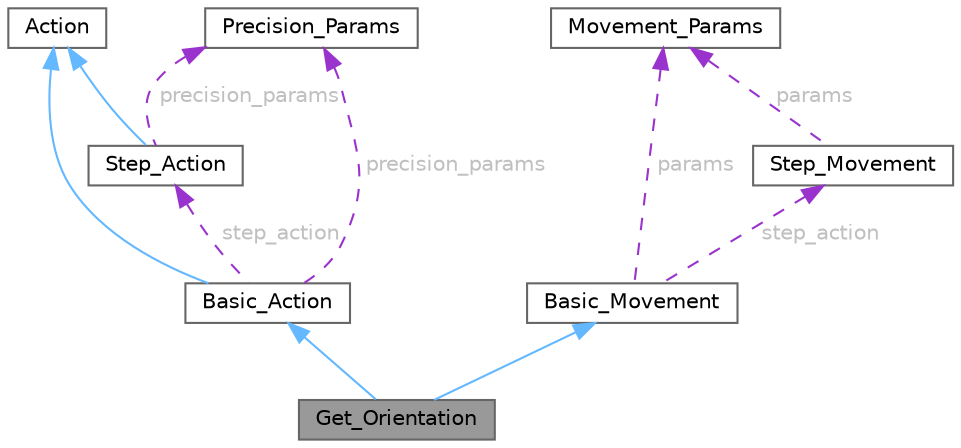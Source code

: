 digraph "Get_Orientation"
{
 // LATEX_PDF_SIZE
  bgcolor="transparent";
  edge [fontname=Helvetica,fontsize=10,labelfontname=Helvetica,labelfontsize=10];
  node [fontname=Helvetica,fontsize=10,shape=box,height=0.2,width=0.4];
  Node1 [id="Node000001",label="Get_Orientation",height=0.2,width=0.4,color="gray40", fillcolor="grey60", style="filled", fontcolor="black",tooltip=" "];
  Node2 -> Node1 [id="edge1_Node000001_Node000002",dir="back",color="steelblue1",style="solid",tooltip=" "];
  Node2 [id="Node000002",label="Basic_Action",height=0.2,width=0.4,color="gray40", fillcolor="white", style="filled",URL="$class_basic___action.html",tooltip=" "];
  Node3 -> Node2 [id="edge2_Node000002_Node000003",dir="back",color="steelblue1",style="solid",tooltip=" "];
  Node3 [id="Node000003",label="Action",height=0.2,width=0.4,color="gray40", fillcolor="white", style="filled",URL="$class_action.html",tooltip=" "];
  Node4 -> Node2 [id="edge3_Node000002_Node000004",dir="back",color="darkorchid3",style="dashed",tooltip=" ",label=" precision_params",fontcolor="grey" ];
  Node4 [id="Node000004",label="Precision_Params",height=0.2,width=0.4,color="gray40", fillcolor="white", style="filled",URL="$struct_precision___params.html",tooltip=" "];
  Node5 -> Node2 [id="edge4_Node000002_Node000005",dir="back",color="darkorchid3",style="dashed",tooltip=" ",label=" step_action",fontcolor="grey" ];
  Node5 [id="Node000005",label="Step_Action",height=0.2,width=0.4,color="gray40", fillcolor="white", style="filled",URL="$class_step___action.html",tooltip=" "];
  Node3 -> Node5 [id="edge5_Node000005_Node000003",dir="back",color="steelblue1",style="solid",tooltip=" "];
  Node4 -> Node5 [id="edge6_Node000005_Node000004",dir="back",color="darkorchid3",style="dashed",tooltip=" ",label=" precision_params",fontcolor="grey" ];
  Node6 -> Node1 [id="edge7_Node000001_Node000006",dir="back",color="steelblue1",style="solid",tooltip=" "];
  Node6 [id="Node000006",label="Basic_Movement",height=0.2,width=0.4,color="gray40", fillcolor="white", style="filled",URL="$class_basic___movement.html",tooltip=" "];
  Node7 -> Node6 [id="edge8_Node000006_Node000007",dir="back",color="darkorchid3",style="dashed",tooltip=" ",label=" step_action",fontcolor="grey" ];
  Node7 [id="Node000007",label="Step_Movement",height=0.2,width=0.4,color="gray40", fillcolor="white", style="filled",URL="$class_step___movement.html",tooltip=" "];
  Node8 -> Node7 [id="edge9_Node000007_Node000008",dir="back",color="darkorchid3",style="dashed",tooltip=" ",label=" params",fontcolor="grey" ];
  Node8 [id="Node000008",label="Movement_Params",height=0.2,width=0.4,color="gray40", fillcolor="white", style="filled",URL="$struct_movement___params.html",tooltip=" "];
  Node8 -> Node6 [id="edge10_Node000006_Node000008",dir="back",color="darkorchid3",style="dashed",tooltip=" ",label=" params",fontcolor="grey" ];
}
